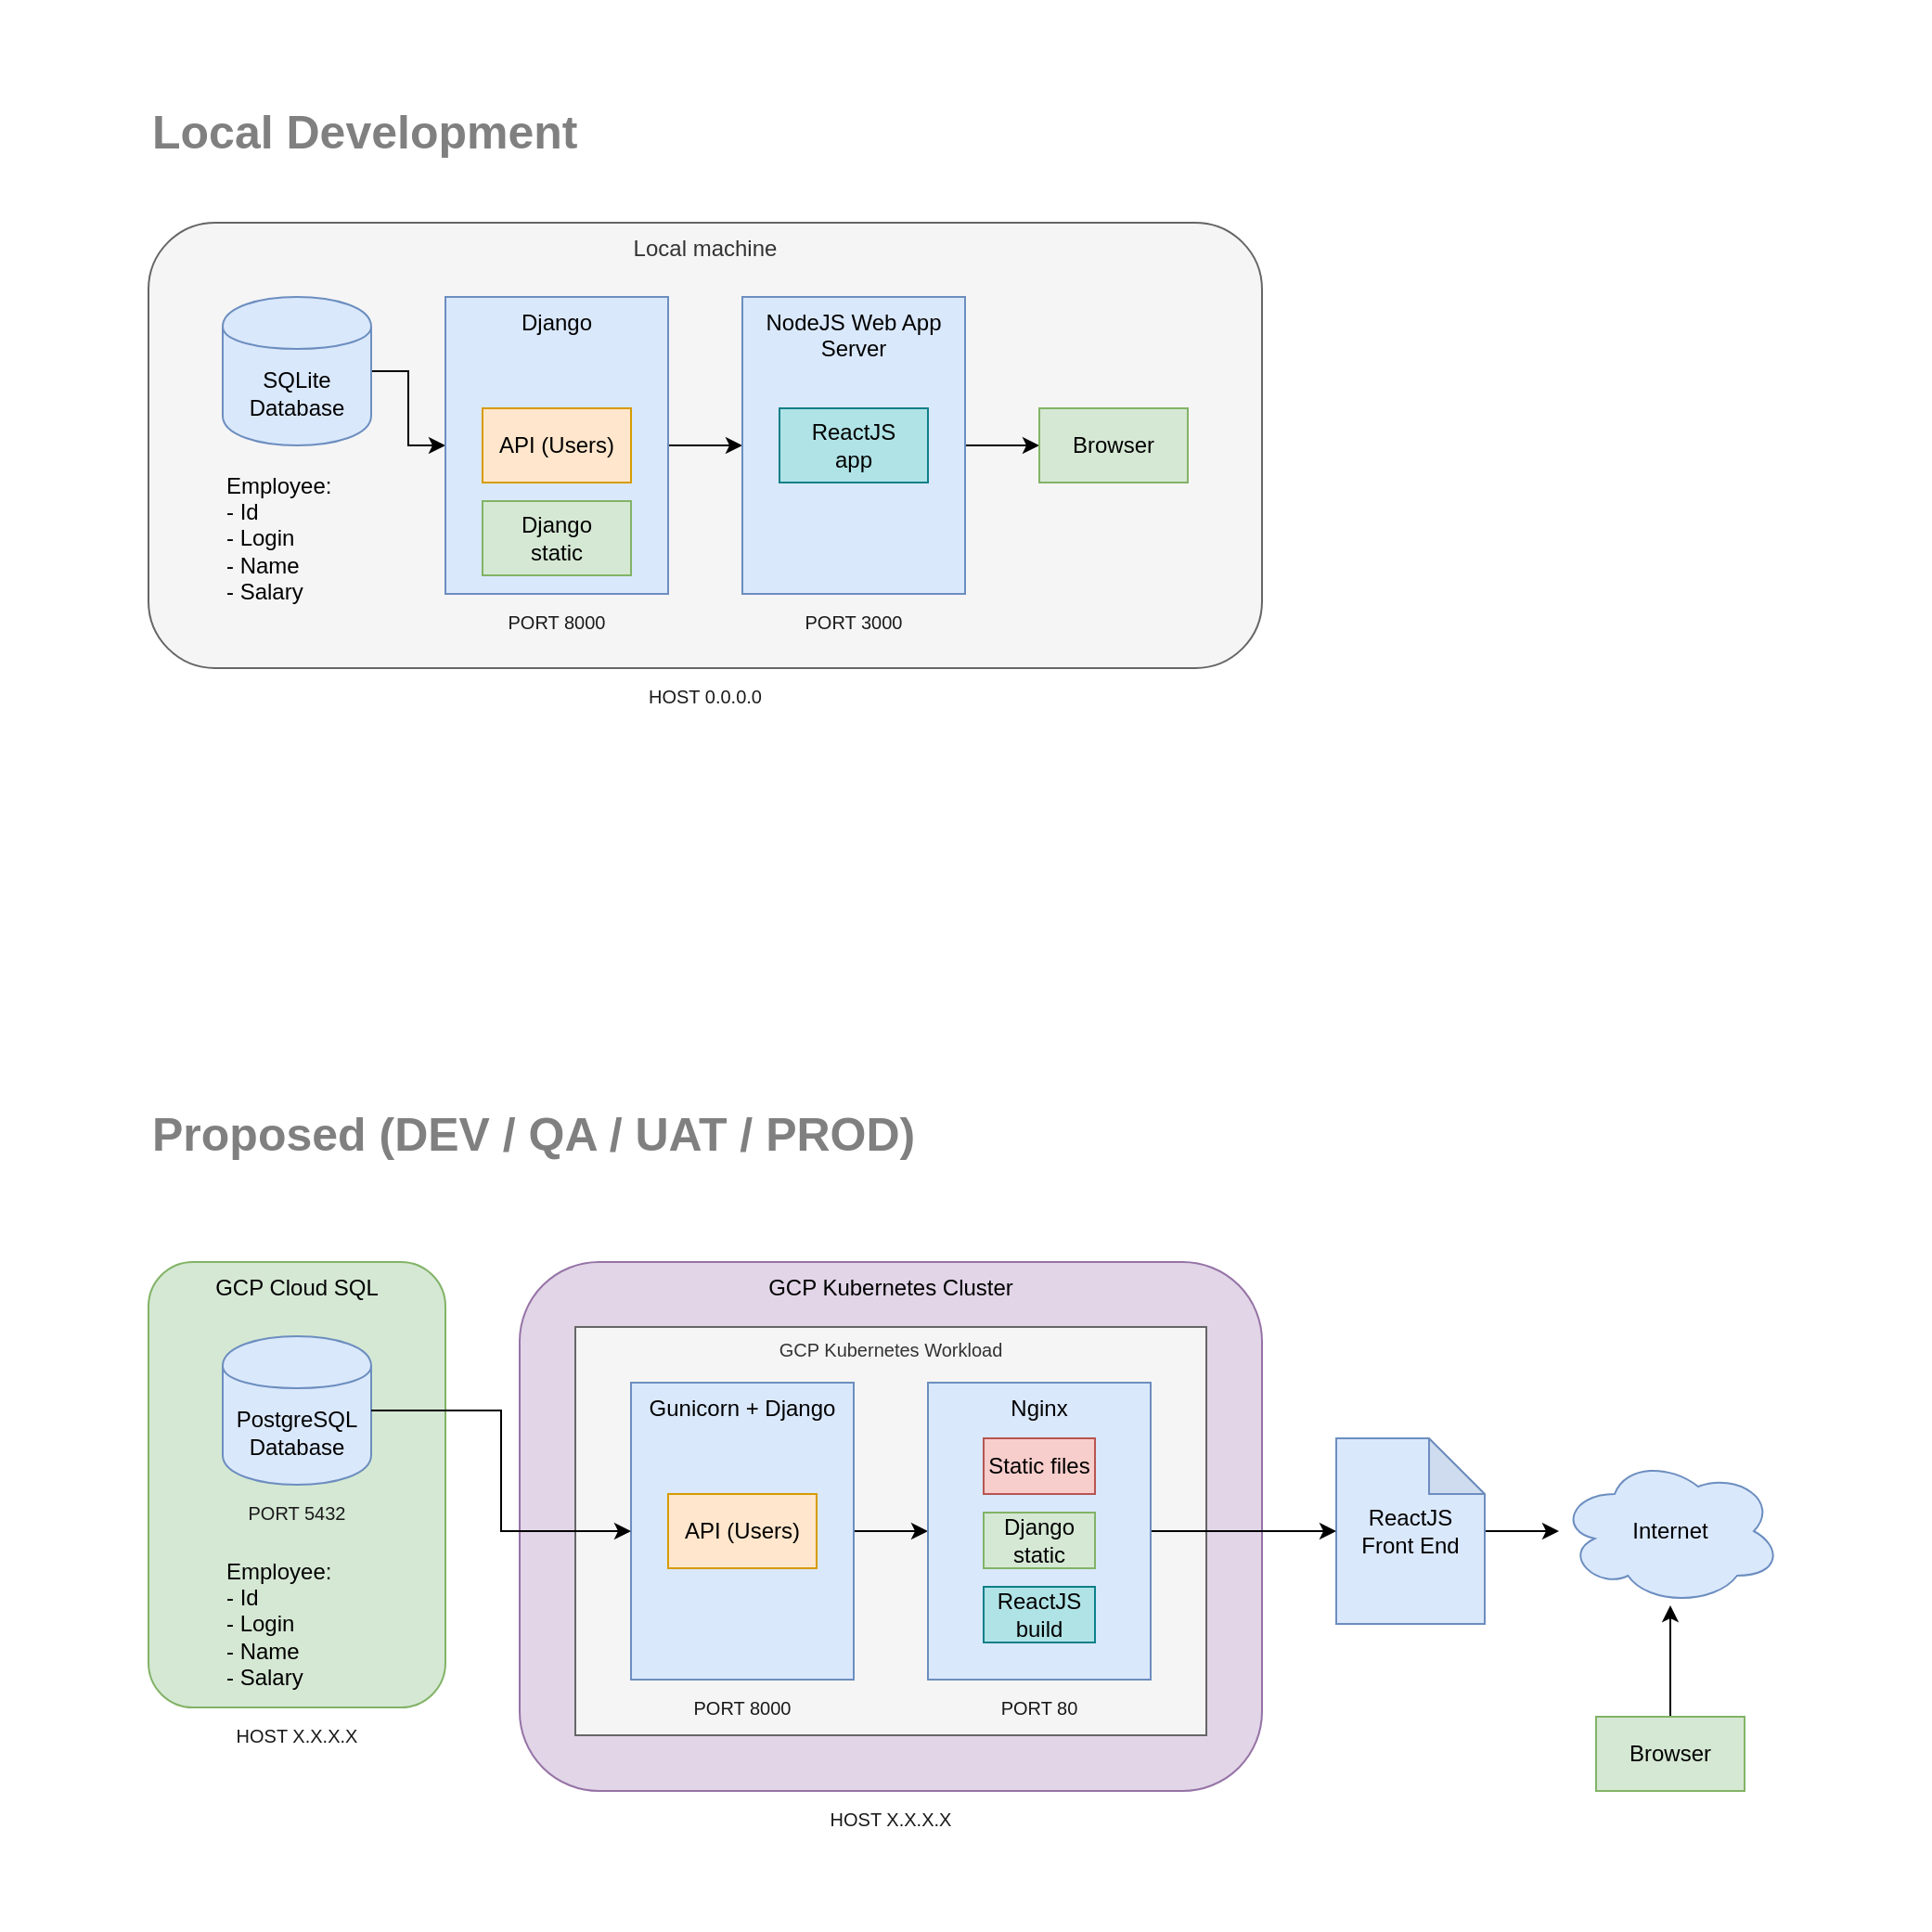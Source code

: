 <mxfile version="13.1.2" type="github">
  <diagram name="Page-1" id="5f0bae14-7c28-e335-631c-24af17079c00">
    <mxGraphModel dx="1422" dy="709" grid="1" gridSize="10" guides="1" tooltips="1" connect="1" arrows="1" fold="1" page="1" pageScale="1" pageWidth="1100" pageHeight="850" background="#ffffff" math="0" shadow="0">
      <root>
        <mxCell id="0" />
        <mxCell id="1" parent="0" />
        <mxCell id="_Kyt0OvYF0EWUXwUrEQa-94" value="" style="rounded=0;whiteSpace=wrap;html=1;fontSize=10;fontColor=#1A1A1A;align=center;strokeColor=none;" parent="1" vertex="1">
          <mxGeometry y="520" width="1040" height="520" as="geometry" />
        </mxCell>
        <mxCell id="_Kyt0OvYF0EWUXwUrEQa-90" value="" style="rounded=0;whiteSpace=wrap;html=1;fontSize=10;fontColor=#1A1A1A;align=center;strokeColor=none;" parent="1" vertex="1">
          <mxGeometry width="760" height="430" as="geometry" />
        </mxCell>
        <mxCell id="_Kyt0OvYF0EWUXwUrEQa-60" value="GCP Kubernetes Cluster" style="rounded=1;whiteSpace=wrap;html=1;horizontal=1;verticalAlign=top;fillColor=#e1d5e7;strokeColor=#9673a6;" parent="1" vertex="1">
          <mxGeometry x="280" y="680" width="400" height="285" as="geometry" />
        </mxCell>
        <mxCell id="_Kyt0OvYF0EWUXwUrEQa-83" value="GCP Kubernetes Workload" style="rounded=0;whiteSpace=wrap;html=1;fontSize=10;fontColor=#333333;align=center;verticalAlign=top;fillColor=#f5f5f5;strokeColor=#666666;" parent="1" vertex="1">
          <mxGeometry x="310" y="715" width="340" height="220" as="geometry" />
        </mxCell>
        <mxCell id="_Kyt0OvYF0EWUXwUrEQa-28" value="Local machine" style="rounded=1;whiteSpace=wrap;html=1;verticalAlign=top;fillColor=#f5f5f5;strokeColor=#666666;fontColor=#333333;" parent="1" vertex="1">
          <mxGeometry x="80" y="120" width="600" height="240" as="geometry" />
        </mxCell>
        <mxCell id="_Kyt0OvYF0EWUXwUrEQa-36" style="edgeStyle=orthogonalEdgeStyle;rounded=0;orthogonalLoop=1;jettySize=auto;html=1;" parent="1" source="_Kyt0OvYF0EWUXwUrEQa-31" target="_Kyt0OvYF0EWUXwUrEQa-33" edge="1">
          <mxGeometry relative="1" as="geometry" />
        </mxCell>
        <mxCell id="_Kyt0OvYF0EWUXwUrEQa-50" style="edgeStyle=orthogonalEdgeStyle;rounded=0;orthogonalLoop=1;jettySize=auto;html=1;entryX=0;entryY=0.5;entryDx=0;entryDy=0;" parent="1" source="_Kyt0OvYF0EWUXwUrEQa-33" target="_Kyt0OvYF0EWUXwUrEQa-47" edge="1">
          <mxGeometry relative="1" as="geometry" />
        </mxCell>
        <mxCell id="_Kyt0OvYF0EWUXwUrEQa-33" value="Django" style="rounded=0;whiteSpace=wrap;html=1;horizontal=1;verticalAlign=top;fillColor=#dae8fc;strokeColor=#6c8ebf;" parent="1" vertex="1">
          <mxGeometry x="240" y="160" width="120" height="160" as="geometry" />
        </mxCell>
        <mxCell id="_Kyt0OvYF0EWUXwUrEQa-34" value="API (Users)" style="rounded=0;whiteSpace=wrap;html=1;fillColor=#ffe6cc;strokeColor=#d79b00;" parent="1" vertex="1">
          <mxGeometry x="260" y="220" width="80" height="40" as="geometry" />
        </mxCell>
        <mxCell id="_Kyt0OvYF0EWUXwUrEQa-51" style="edgeStyle=orthogonalEdgeStyle;rounded=0;orthogonalLoop=1;jettySize=auto;html=1;entryX=0;entryY=0.5;entryDx=0;entryDy=0;" parent="1" source="_Kyt0OvYF0EWUXwUrEQa-47" target="_Kyt0OvYF0EWUXwUrEQa-49" edge="1">
          <mxGeometry relative="1" as="geometry" />
        </mxCell>
        <mxCell id="_Kyt0OvYF0EWUXwUrEQa-47" value="NodeJS Web App Server" style="rounded=0;whiteSpace=wrap;html=1;verticalAlign=top;fillColor=#dae8fc;strokeColor=#6c8ebf;" parent="1" vertex="1">
          <mxGeometry x="400" y="160" width="120" height="160" as="geometry" />
        </mxCell>
        <mxCell id="_Kyt0OvYF0EWUXwUrEQa-48" value="ReactJS&lt;br&gt;app" style="rounded=0;whiteSpace=wrap;html=1;fillColor=#b0e3e6;strokeColor=#0e8088;" parent="1" vertex="1">
          <mxGeometry x="420" y="220" width="80" height="40" as="geometry" />
        </mxCell>
        <mxCell id="_Kyt0OvYF0EWUXwUrEQa-49" value="Browser" style="rounded=0;whiteSpace=wrap;html=1;fillColor=#d5e8d4;strokeColor=#82b366;" parent="1" vertex="1">
          <mxGeometry x="560" y="220" width="80" height="40" as="geometry" />
        </mxCell>
        <mxCell id="_Kyt0OvYF0EWUXwUrEQa-31" value="SQLite&lt;br&gt;Database" style="shape=cylinder;whiteSpace=wrap;html=1;boundedLbl=1;backgroundOutline=1;fillColor=#dae8fc;strokeColor=#6c8ebf;" parent="1" vertex="1">
          <mxGeometry x="120" y="160" width="80" height="80" as="geometry" />
        </mxCell>
        <mxCell id="_Kyt0OvYF0EWUXwUrEQa-32" value="Employee:&lt;br&gt;- Id&lt;br&gt;- Login&lt;br&gt;- Name&lt;br&gt;- Salary" style="text;html=1;strokeColor=none;fillColor=none;align=left;verticalAlign=middle;whiteSpace=wrap;rounded=0;" parent="1" vertex="1">
          <mxGeometry x="120" y="280" width="70" height="20" as="geometry" />
        </mxCell>
        <mxCell id="_Kyt0OvYF0EWUXwUrEQa-52" style="edgeStyle=orthogonalEdgeStyle;rounded=0;orthogonalLoop=1;jettySize=auto;html=1;" parent="1" source="_Kyt0OvYF0EWUXwUrEQa-53" target="_Kyt0OvYF0EWUXwUrEQa-54" edge="1">
          <mxGeometry relative="1" as="geometry">
            <mxPoint x="960" y="970" as="targetPoint" />
          </mxGeometry>
        </mxCell>
        <mxCell id="_Kyt0OvYF0EWUXwUrEQa-53" value="ReactJS&lt;br&gt;Front End" style="shape=note;whiteSpace=wrap;html=1;backgroundOutline=1;darkOpacity=0.05;fillColor=#dae8fc;strokeColor=#6c8ebf;horizontal=1;" parent="1" vertex="1">
          <mxGeometry x="720" y="775" width="80" height="100" as="geometry" />
        </mxCell>
        <mxCell id="_Kyt0OvYF0EWUXwUrEQa-54" value="Internet" style="ellipse;shape=cloud;whiteSpace=wrap;html=1;fillColor=#dae8fc;strokeColor=#6c8ebf;" parent="1" vertex="1">
          <mxGeometry x="840" y="785" width="120" height="80" as="geometry" />
        </mxCell>
        <mxCell id="_Kyt0OvYF0EWUXwUrEQa-55" style="edgeStyle=orthogonalEdgeStyle;rounded=0;orthogonalLoop=1;jettySize=auto;html=1;" parent="1" source="_Kyt0OvYF0EWUXwUrEQa-56" target="_Kyt0OvYF0EWUXwUrEQa-54" edge="1">
          <mxGeometry relative="1" as="geometry" />
        </mxCell>
        <mxCell id="_Kyt0OvYF0EWUXwUrEQa-56" value="Browser" style="rounded=0;whiteSpace=wrap;html=1;fillColor=#d5e8d4;strokeColor=#82b366;" parent="1" vertex="1">
          <mxGeometry x="860" y="925" width="80" height="40" as="geometry" />
        </mxCell>
        <mxCell id="_Kyt0OvYF0EWUXwUrEQa-57" value="GCP Cloud SQL" style="rounded=1;whiteSpace=wrap;html=1;align=center;verticalAlign=top;fillColor=#d5e8d4;strokeColor=#82b366;" parent="1" vertex="1">
          <mxGeometry x="80" y="680" width="160" height="240" as="geometry" />
        </mxCell>
        <mxCell id="_Kyt0OvYF0EWUXwUrEQa-58" value="PostgreSQL&lt;br&gt;Database" style="shape=cylinder;whiteSpace=wrap;html=1;boundedLbl=1;backgroundOutline=1;fillColor=#dae8fc;strokeColor=#6c8ebf;" parent="1" vertex="1">
          <mxGeometry x="120" y="720" width="80" height="80" as="geometry" />
        </mxCell>
        <mxCell id="_Kyt0OvYF0EWUXwUrEQa-59" value="Employee:&lt;br&gt;- Id&lt;br&gt;- Login&lt;br&gt;- Name&lt;br&gt;- Salary" style="text;html=1;strokeColor=none;fillColor=none;align=left;verticalAlign=middle;whiteSpace=wrap;rounded=0;" parent="1" vertex="1">
          <mxGeometry x="120" y="865" width="70" height="20" as="geometry" />
        </mxCell>
        <mxCell id="_Kyt0OvYF0EWUXwUrEQa-73" style="edgeStyle=orthogonalEdgeStyle;rounded=0;orthogonalLoop=1;jettySize=auto;html=1;fontSize=25;fontColor=#808080;" parent="1" source="_Kyt0OvYF0EWUXwUrEQa-61" target="_Kyt0OvYF0EWUXwUrEQa-71" edge="1">
          <mxGeometry relative="1" as="geometry" />
        </mxCell>
        <mxCell id="_Kyt0OvYF0EWUXwUrEQa-61" value="Gunicorn&amp;nbsp;+ Django" style="rounded=0;whiteSpace=wrap;html=1;verticalAlign=top;fillColor=#dae8fc;strokeColor=#6c8ebf;" parent="1" vertex="1">
          <mxGeometry x="340" y="745" width="120" height="160" as="geometry" />
        </mxCell>
        <mxCell id="_Kyt0OvYF0EWUXwUrEQa-62" value="API (Users)" style="rounded=0;whiteSpace=wrap;html=1;fillColor=#ffe6cc;strokeColor=#d79b00;" parent="1" vertex="1">
          <mxGeometry x="360" y="805" width="80" height="40" as="geometry" />
        </mxCell>
        <mxCell id="_Kyt0OvYF0EWUXwUrEQa-65" style="edgeStyle=orthogonalEdgeStyle;rounded=0;orthogonalLoop=1;jettySize=auto;html=1;" parent="1" source="_Kyt0OvYF0EWUXwUrEQa-58" target="_Kyt0OvYF0EWUXwUrEQa-61" edge="1">
          <mxGeometry relative="1" as="geometry" />
        </mxCell>
        <mxCell id="_Kyt0OvYF0EWUXwUrEQa-67" value="&lt;b style=&quot;font-size: 25px&quot;&gt;&lt;font style=&quot;font-size: 25px&quot;&gt;Local Development&lt;/font&gt;&lt;/b&gt;" style="text;html=1;strokeColor=none;fillColor=none;align=left;verticalAlign=middle;whiteSpace=wrap;rounded=0;fontSize=25;fontColor=#808080;" parent="1" vertex="1">
          <mxGeometry x="80" y="60" width="280" height="20" as="geometry" />
        </mxCell>
        <mxCell id="_Kyt0OvYF0EWUXwUrEQa-68" style="edgeStyle=orthogonalEdgeStyle;rounded=0;orthogonalLoop=1;jettySize=auto;html=1;exitX=0.5;exitY=1;exitDx=0;exitDy=0;" parent="1" source="_Kyt0OvYF0EWUXwUrEQa-67" target="_Kyt0OvYF0EWUXwUrEQa-67" edge="1">
          <mxGeometry relative="1" as="geometry" />
        </mxCell>
        <mxCell id="_Kyt0OvYF0EWUXwUrEQa-70" value="&lt;b&gt;Proposed (DEV / QA / UAT / PROD)&lt;/b&gt;" style="text;html=1;strokeColor=none;fillColor=none;align=left;verticalAlign=middle;whiteSpace=wrap;rounded=0;fontSize=25;fontColor=#808080;" parent="1" vertex="1">
          <mxGeometry x="80" y="600" width="440" height="20" as="geometry" />
        </mxCell>
        <mxCell id="_Kyt0OvYF0EWUXwUrEQa-75" style="edgeStyle=orthogonalEdgeStyle;rounded=0;orthogonalLoop=1;jettySize=auto;html=1;entryX=0;entryY=0.5;entryDx=0;entryDy=0;entryPerimeter=0;fontSize=25;fontColor=#808080;" parent="1" source="_Kyt0OvYF0EWUXwUrEQa-71" target="_Kyt0OvYF0EWUXwUrEQa-53" edge="1">
          <mxGeometry relative="1" as="geometry" />
        </mxCell>
        <mxCell id="_Kyt0OvYF0EWUXwUrEQa-71" value="Nginx" style="rounded=0;whiteSpace=wrap;html=1;verticalAlign=top;fillColor=#dae8fc;strokeColor=#6c8ebf;" parent="1" vertex="1">
          <mxGeometry x="500" y="745" width="120" height="160" as="geometry" />
        </mxCell>
        <mxCell id="_Kyt0OvYF0EWUXwUrEQa-63" value="ReactJS&lt;br&gt;build" style="rounded=0;whiteSpace=wrap;html=1;fillColor=#b0e3e6;strokeColor=#0e8088;" parent="1" vertex="1">
          <mxGeometry x="530" y="855" width="60" height="30" as="geometry" />
        </mxCell>
        <mxCell id="_Kyt0OvYF0EWUXwUrEQa-64" value="Django&lt;br&gt;static" style="rounded=0;whiteSpace=wrap;html=1;fillColor=#d5e8d4;strokeColor=#82b366;" parent="1" vertex="1">
          <mxGeometry x="530" y="815" width="60" height="30" as="geometry" />
        </mxCell>
        <mxCell id="_Kyt0OvYF0EWUXwUrEQa-74" value="Static files" style="rounded=0;whiteSpace=wrap;html=1;fillColor=#f8cecc;strokeColor=#b85450;" parent="1" vertex="1">
          <mxGeometry x="530" y="775" width="60" height="30" as="geometry" />
        </mxCell>
        <mxCell id="_Kyt0OvYF0EWUXwUrEQa-76" value="PORT 8000" style="text;html=1;strokeColor=none;fillColor=none;align=center;verticalAlign=middle;whiteSpace=wrap;rounded=0;fontSize=10;fontColor=#1A1A1A;" parent="1" vertex="1">
          <mxGeometry x="340" y="905" width="120" height="30" as="geometry" />
        </mxCell>
        <mxCell id="_Kyt0OvYF0EWUXwUrEQa-79" value="PORT 80" style="text;html=1;strokeColor=none;fillColor=none;align=center;verticalAlign=middle;whiteSpace=wrap;rounded=0;fontSize=10;fontColor=#1A1A1A;" parent="1" vertex="1">
          <mxGeometry x="500" y="905" width="120" height="30" as="geometry" />
        </mxCell>
        <mxCell id="_Kyt0OvYF0EWUXwUrEQa-80" value="PORT 3000" style="text;html=1;strokeColor=none;fillColor=none;align=center;verticalAlign=middle;whiteSpace=wrap;rounded=0;fontSize=10;fontColor=#1A1A1A;" parent="1" vertex="1">
          <mxGeometry x="400" y="320" width="120" height="30" as="geometry" />
        </mxCell>
        <mxCell id="_Kyt0OvYF0EWUXwUrEQa-81" value="PORT 8000" style="text;html=1;strokeColor=none;fillColor=none;align=center;verticalAlign=middle;whiteSpace=wrap;rounded=0;fontSize=10;fontColor=#1A1A1A;" parent="1" vertex="1">
          <mxGeometry x="240" y="320" width="120" height="30" as="geometry" />
        </mxCell>
        <mxCell id="_Kyt0OvYF0EWUXwUrEQa-86" value="PORT 5432" style="text;html=1;strokeColor=none;fillColor=none;align=center;verticalAlign=middle;whiteSpace=wrap;rounded=0;fontSize=10;fontColor=#1A1A1A;" parent="1" vertex="1">
          <mxGeometry x="100" y="800" width="120" height="30" as="geometry" />
        </mxCell>
        <mxCell id="_Kyt0OvYF0EWUXwUrEQa-89" value="Django&lt;br&gt;static" style="rounded=0;whiteSpace=wrap;html=1;fillColor=#d5e8d4;strokeColor=#82b366;" parent="1" vertex="1">
          <mxGeometry x="260" y="270" width="80" height="40" as="geometry" />
        </mxCell>
        <mxCell id="_Kyt0OvYF0EWUXwUrEQa-96" value="HOST X.X.X.X" style="text;html=1;strokeColor=none;fillColor=none;align=center;verticalAlign=middle;whiteSpace=wrap;rounded=0;fontSize=10;fontColor=#1A1A1A;" parent="1" vertex="1">
          <mxGeometry x="80" y="920" width="160" height="30" as="geometry" />
        </mxCell>
        <mxCell id="_Kyt0OvYF0EWUXwUrEQa-97" value="HOST X.X.X.X" style="text;html=1;strokeColor=none;fillColor=none;align=center;verticalAlign=middle;whiteSpace=wrap;rounded=0;fontSize=10;fontColor=#1A1A1A;" parent="1" vertex="1">
          <mxGeometry x="280" y="965" width="400" height="30" as="geometry" />
        </mxCell>
        <mxCell id="_Kyt0OvYF0EWUXwUrEQa-98" value="HOST 0.0.0.0" style="text;html=1;strokeColor=none;fillColor=none;align=center;verticalAlign=middle;whiteSpace=wrap;rounded=0;fontSize=10;fontColor=#1A1A1A;" parent="1" vertex="1">
          <mxGeometry x="80" y="360" width="600" height="30" as="geometry" />
        </mxCell>
      </root>
    </mxGraphModel>
  </diagram>
</mxfile>
